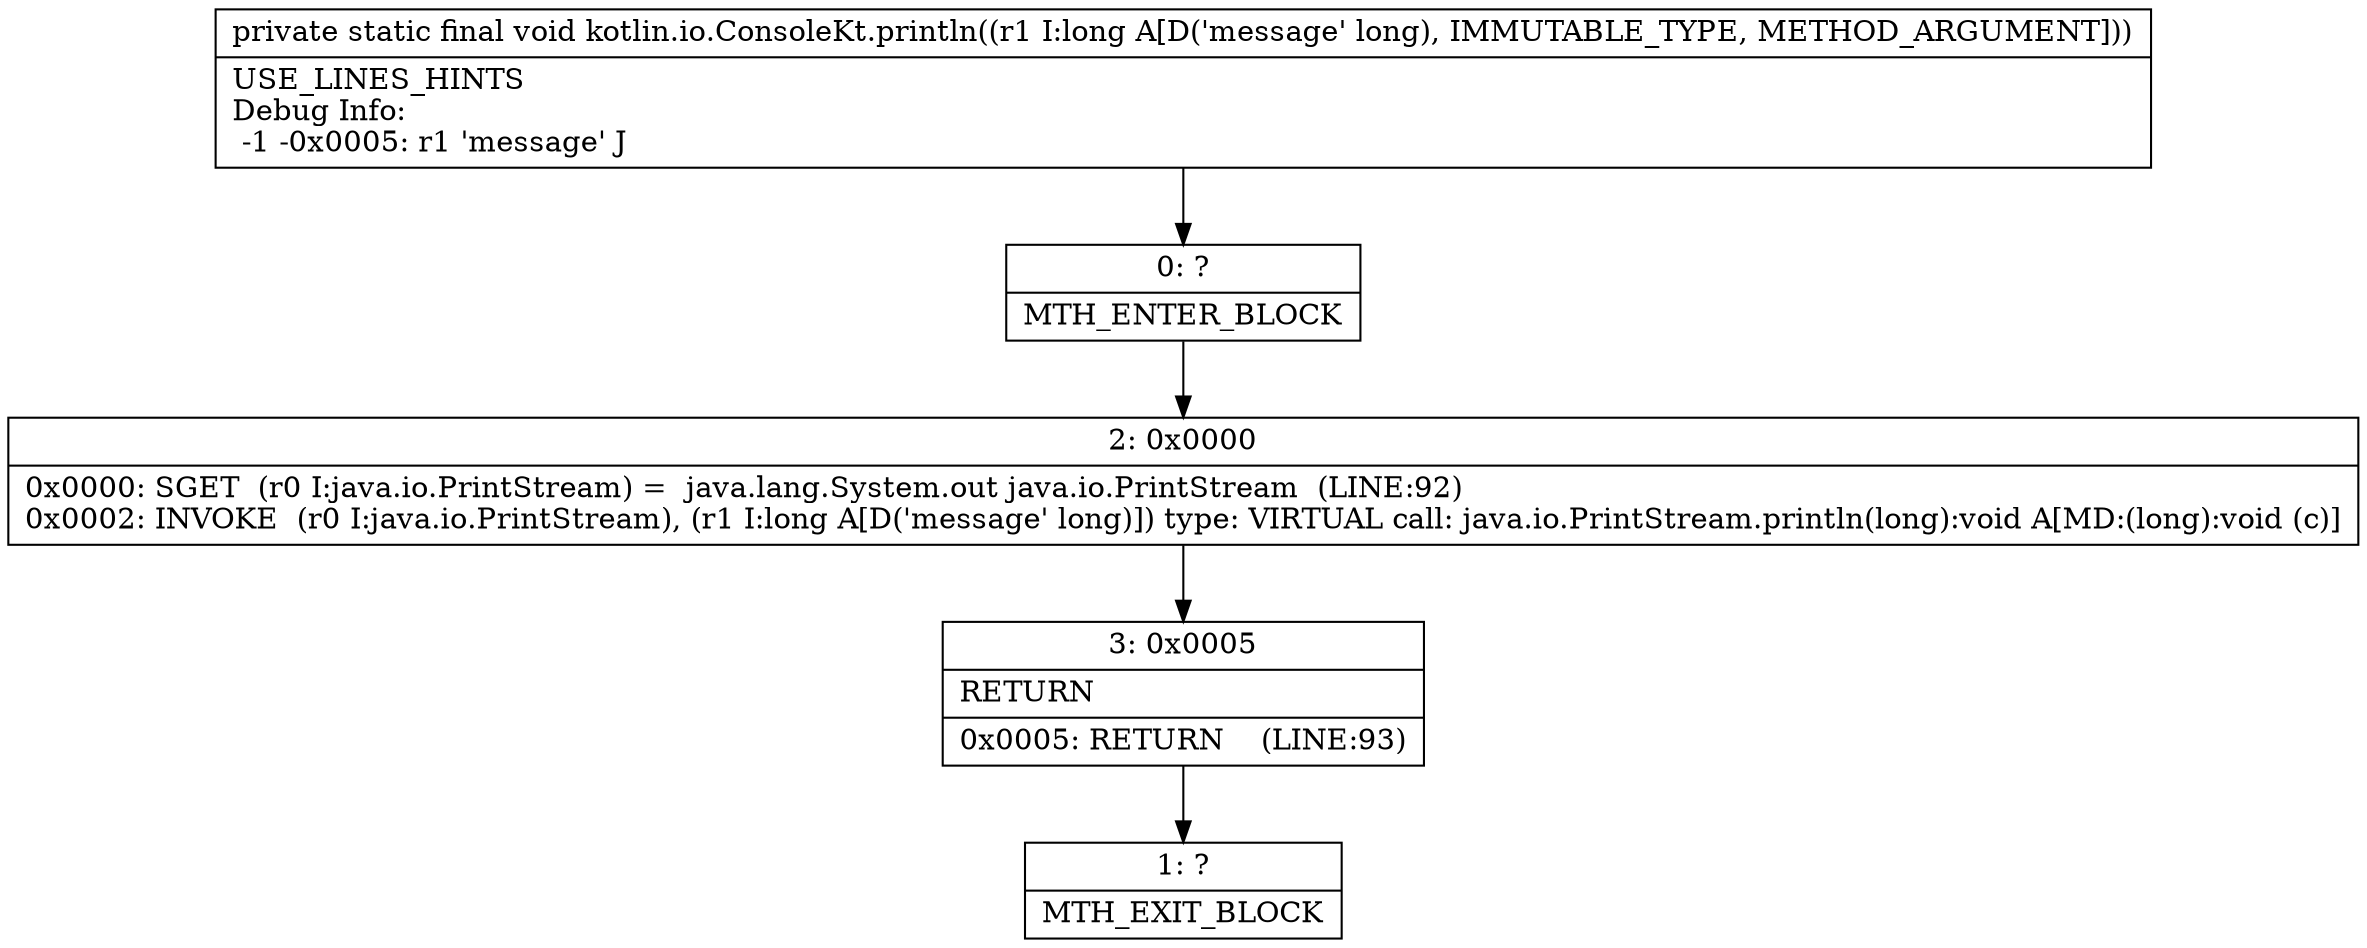 digraph "CFG forkotlin.io.ConsoleKt.println(J)V" {
Node_0 [shape=record,label="{0\:\ ?|MTH_ENTER_BLOCK\l}"];
Node_2 [shape=record,label="{2\:\ 0x0000|0x0000: SGET  (r0 I:java.io.PrintStream) =  java.lang.System.out java.io.PrintStream  (LINE:92)\l0x0002: INVOKE  (r0 I:java.io.PrintStream), (r1 I:long A[D('message' long)]) type: VIRTUAL call: java.io.PrintStream.println(long):void A[MD:(long):void (c)]\l}"];
Node_3 [shape=record,label="{3\:\ 0x0005|RETURN\l|0x0005: RETURN    (LINE:93)\l}"];
Node_1 [shape=record,label="{1\:\ ?|MTH_EXIT_BLOCK\l}"];
MethodNode[shape=record,label="{private static final void kotlin.io.ConsoleKt.println((r1 I:long A[D('message' long), IMMUTABLE_TYPE, METHOD_ARGUMENT]))  | USE_LINES_HINTS\lDebug Info:\l  \-1 \-0x0005: r1 'message' J\l}"];
MethodNode -> Node_0;Node_0 -> Node_2;
Node_2 -> Node_3;
Node_3 -> Node_1;
}

